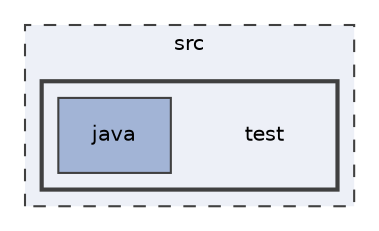 digraph "src/test"
{
 // LATEX_PDF_SIZE
  edge [fontname="Helvetica",fontsize="10",labelfontname="Helvetica",labelfontsize="10"];
  node [fontname="Helvetica",fontsize="10",shape=record];
  compound=true
  subgraph clusterdir_68267d1309a1af8e8297ef4c3efbcdba {
    graph [ bgcolor="#edf0f7", pencolor="grey25", style="filled,dashed,", label="src", fontname="Helvetica", fontsize="10", URL="dir_68267d1309a1af8e8297ef4c3efbcdba.html"]
  subgraph clusterdir_120ed4da3e3217b1e7fc0b4f48568e79 {
    graph [ bgcolor="#edf0f7", pencolor="grey25", style="filled,bold,", label="", fontname="Helvetica", fontsize="10", URL="dir_120ed4da3e3217b1e7fc0b4f48568e79.html"]
    dir_120ed4da3e3217b1e7fc0b4f48568e79 [shape=plaintext, label="test"];
  dir_97debbc39e3b917fca663601bb2b0709 [shape=box, label="java", style="filled,", fillcolor="#a2b4d6", color="grey25", URL="dir_97debbc39e3b917fca663601bb2b0709.html"];
  }
  }
}
